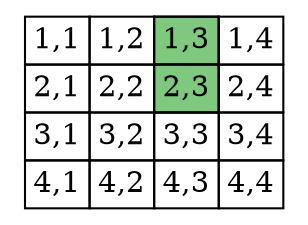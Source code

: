 graph title {
    node[shape=plaintext colorscheme=accent8 ];
    a[
        label=< <TABLE CELLBORDER="1" BORDER="0" CELLSPACING="0" CELLPADDING="3">
<tr>
<td>1,1</td><td>1,2</td><td bgcolor="1">1,3</td><td>1,4</td></tr>
<tr>
<td>2,1</td><td>2,2</td><td bgcolor="1">2,3</td><td>2,4</td></tr>
<tr>
<td>3,1</td><td>3,2</td><td>3,3</td><td>3,4</td></tr>
<tr>
<td>4,1</td><td>4,2</td><td>4,3</td><td>4,4</td></tr>
</TABLE> >
    ]
}
